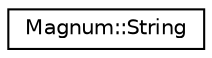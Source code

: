 digraph "圖形化之類別階層"
{
  edge [fontname="Helvetica",fontsize="10",labelfontname="Helvetica",labelfontsize="10"];
  node [fontname="Helvetica",fontsize="10",shape=record];
  rankdir="LR";
  Node1 [label="Magnum::String",height=0.2,width=0.4,color="black", fillcolor="white", style="filled",URL="$class_magnum_1_1_string.html"];
}
